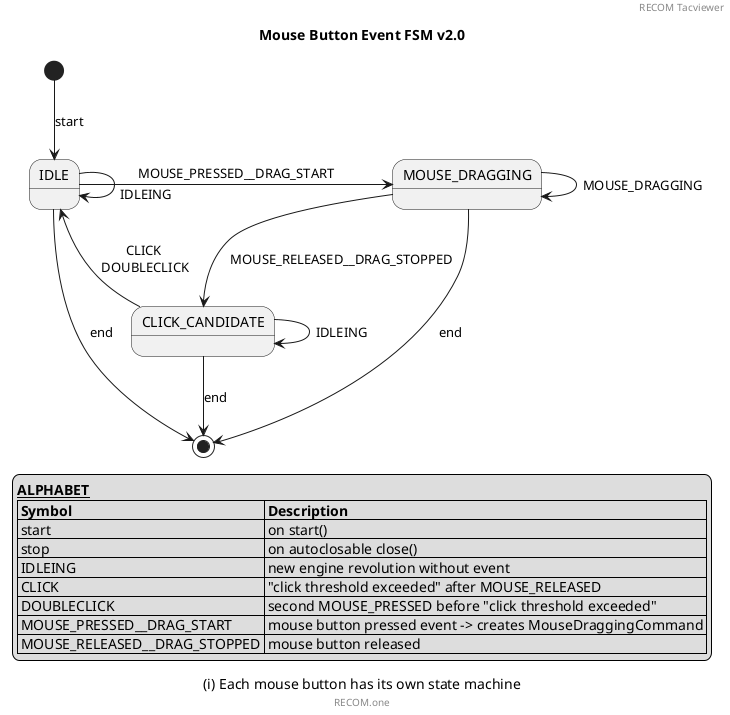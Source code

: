 @startuml

header  RECOM Tacviewer
title   Mouse Button Event FSM v2.0
caption (i) Each mouse button has its own state machine
footer  RECOM.one

[*] --> IDLE :start
IDLE --> IDLE : \nIDLEING
IDLE -> MOUSE_DRAGGING : MOUSE_PRESSED__DRAG_START

MOUSE_DRAGGING -> MOUSE_DRAGGING : MOUSE_DRAGGING
MOUSE_DRAGGING --> CLICK_CANDIDATE : MOUSE_RELEASED__DRAG_STOPPED
CLICK_CANDIDATE --> CLICK_CANDIDATE : IDLEING

CLICK_CANDIDATE --> IDLE: CLICK\n DOUBLECLICK

IDLE --> [*] :end
CLICK_CANDIDATE --> [*] :end
MOUSE_DRAGGING --> [*] :end



legend left
__**ALPHABET**__
| **Symbol** | **Description** |
| start | on start() |
| stop | on autoclosable close() |
| IDLEING | new engine revolution without event |
| CLICK | "click threshold exceeded" after MOUSE_RELEASED |
| DOUBLECLICK | second MOUSE_PRESSED before "click threshold exceeded" |
| MOUSE_PRESSED__DRAG_START | mouse button pressed event -> creates MouseDraggingCommand |
| MOUSE_RELEASED__DRAG_STOPPED | mouse button released |
endlegend

@enduml